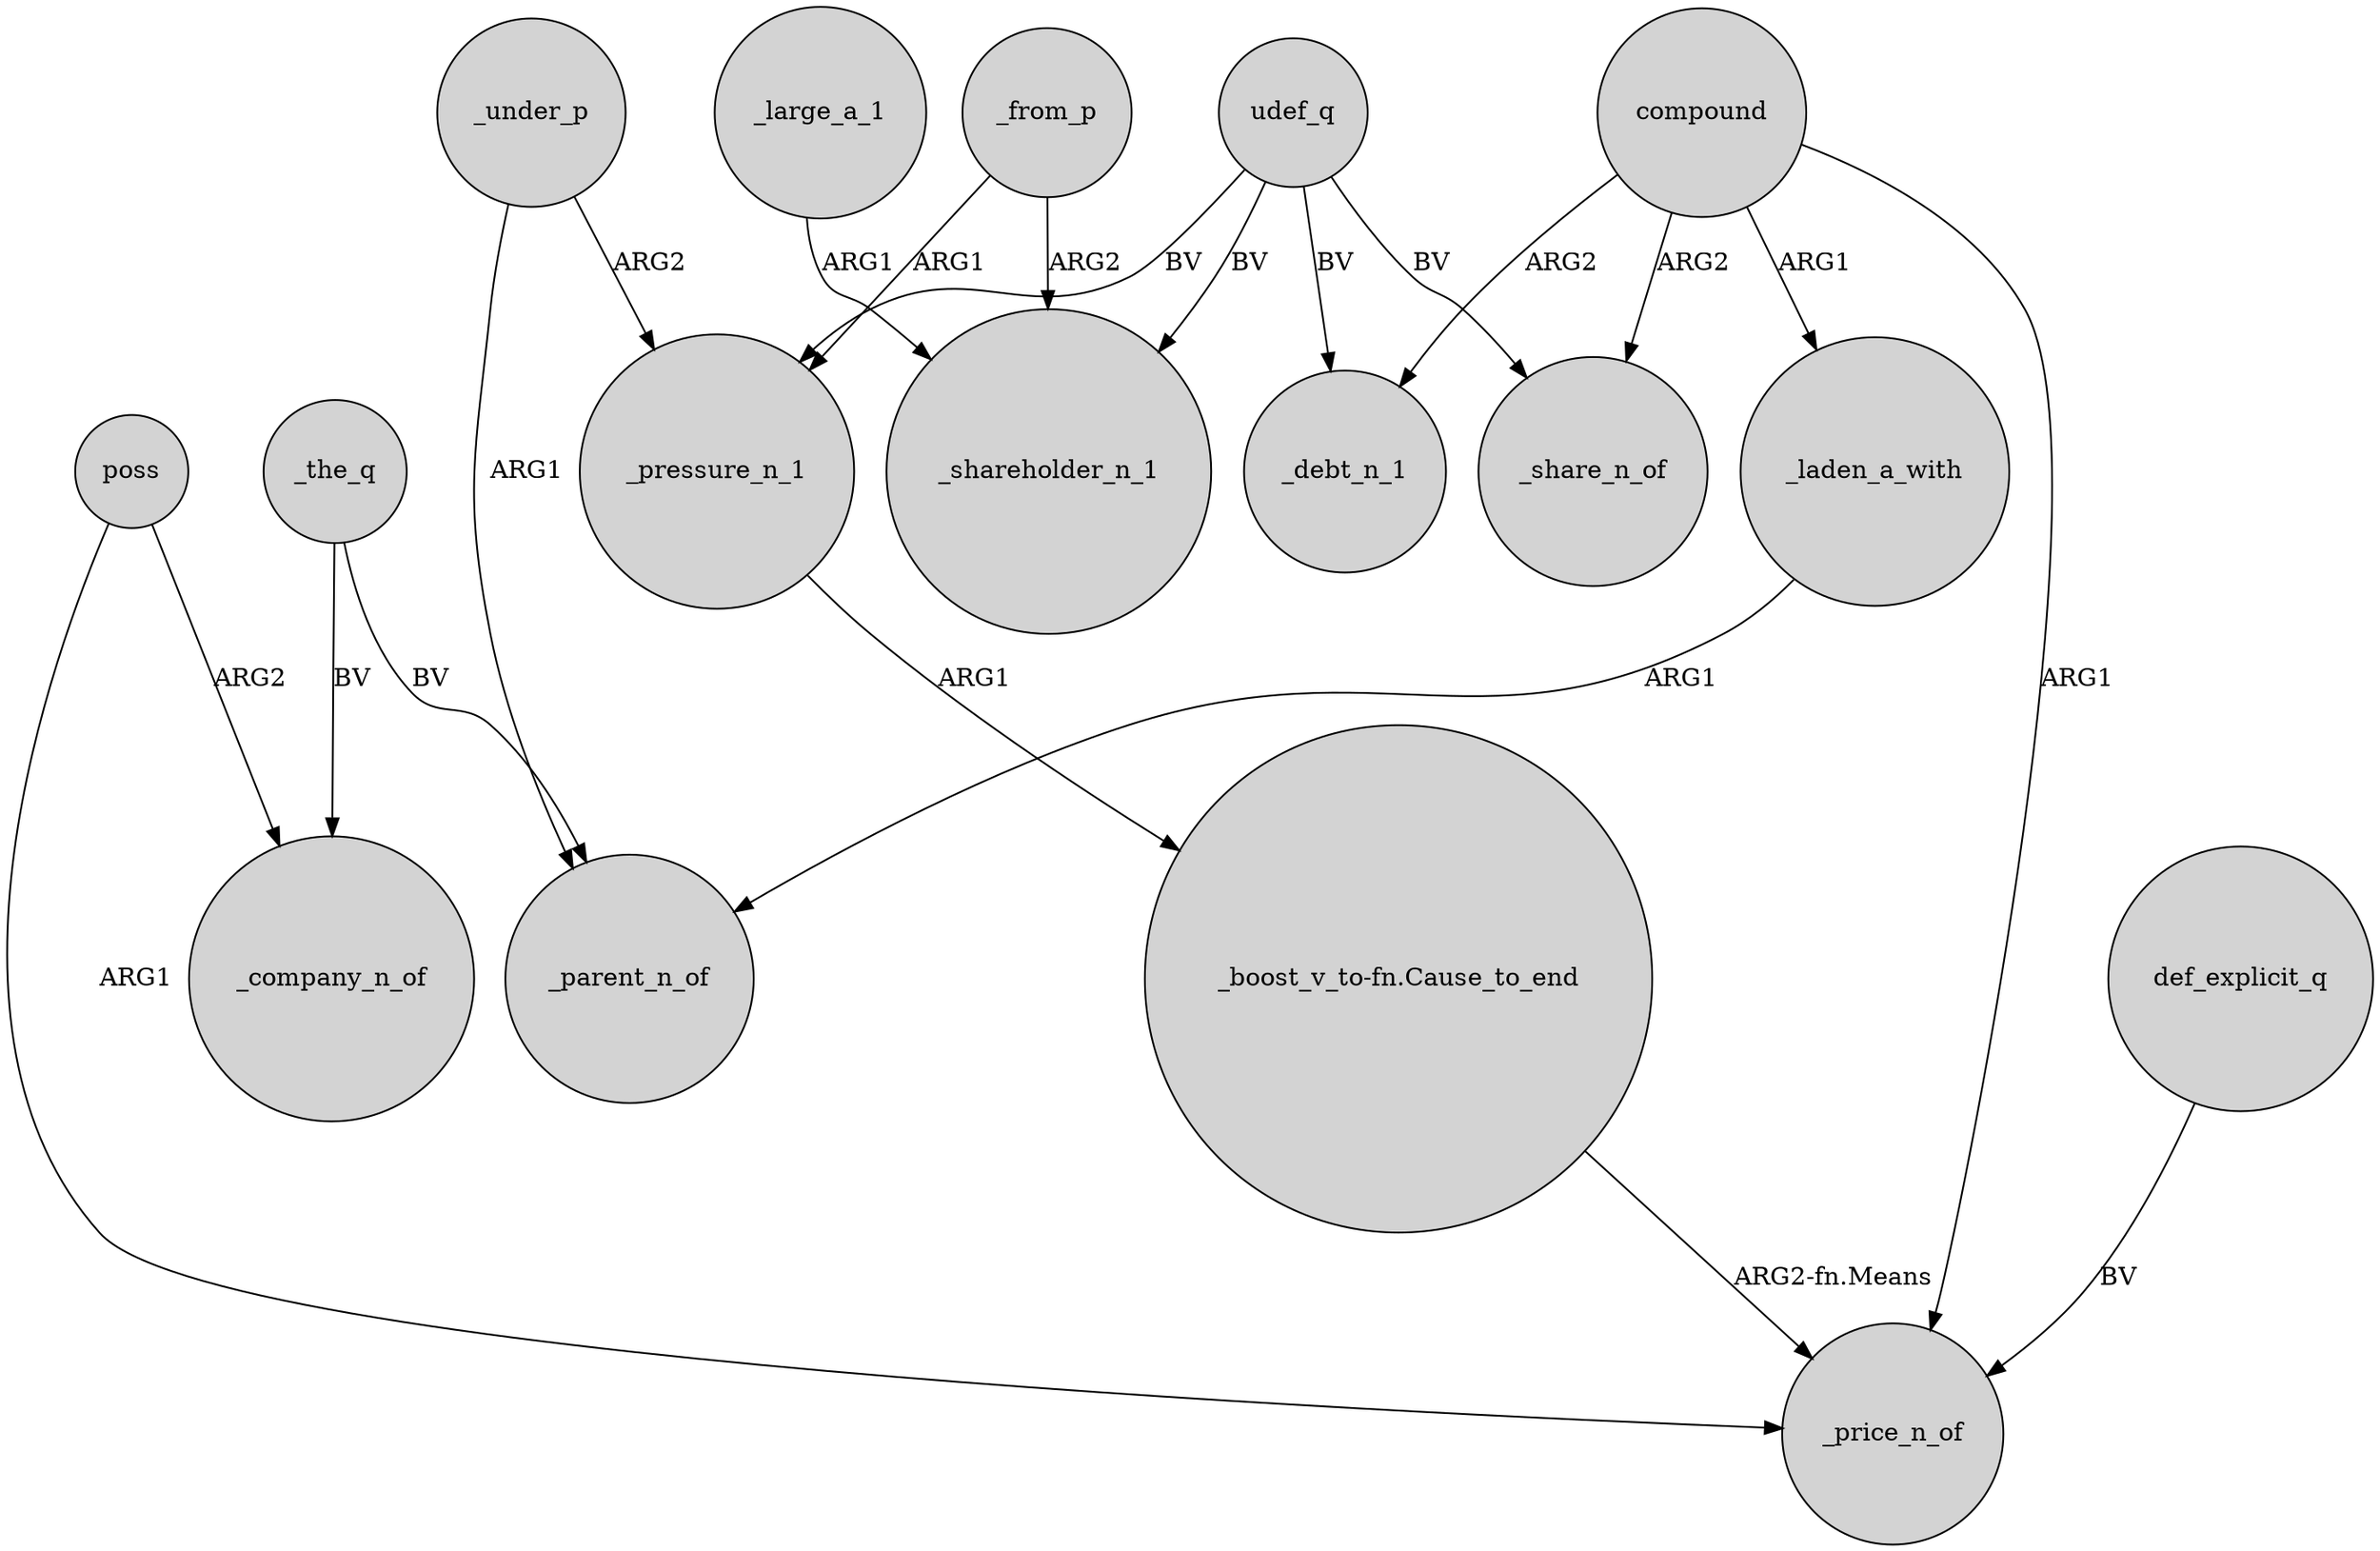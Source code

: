 digraph {
	node [shape=circle style=filled]
	_laden_a_with -> _parent_n_of [label=ARG1]
	udef_q -> _shareholder_n_1 [label=BV]
	_the_q -> _parent_n_of [label=BV]
	"_boost_v_to-fn.Cause_to_end" -> _price_n_of [label="ARG2-fn.Means"]
	_under_p -> _pressure_n_1 [label=ARG2]
	_from_p -> _pressure_n_1 [label=ARG1]
	_from_p -> _shareholder_n_1 [label=ARG2]
	compound -> _laden_a_with [label=ARG1]
	udef_q -> _pressure_n_1 [label=BV]
	poss -> _price_n_of [label=ARG1]
	poss -> _company_n_of [label=ARG2]
	udef_q -> _debt_n_1 [label=BV]
	_large_a_1 -> _shareholder_n_1 [label=ARG1]
	udef_q -> _share_n_of [label=BV]
	compound -> _debt_n_1 [label=ARG2]
	compound -> _share_n_of [label=ARG2]
	_under_p -> _parent_n_of [label=ARG1]
	_pressure_n_1 -> "_boost_v_to-fn.Cause_to_end" [label=ARG1]
	compound -> _price_n_of [label=ARG1]
	_the_q -> _company_n_of [label=BV]
	def_explicit_q -> _price_n_of [label=BV]
}
